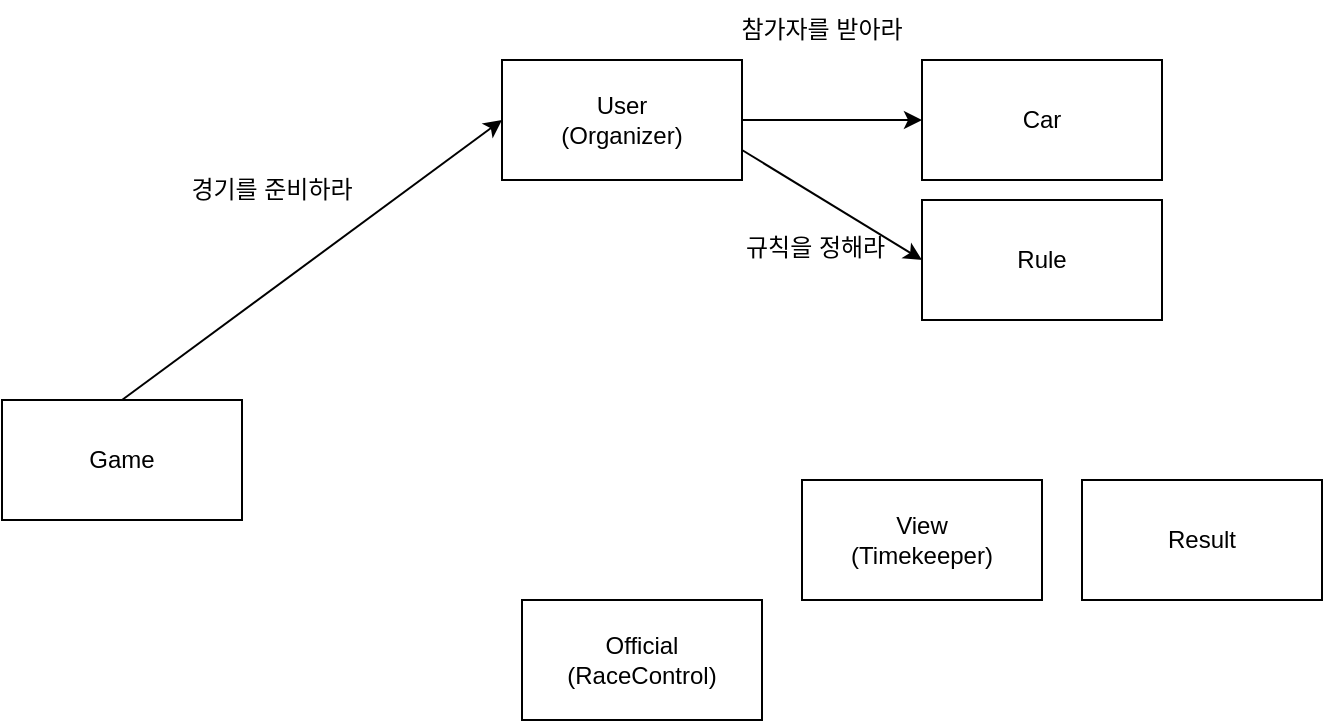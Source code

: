<mxfile version="22.1.7" type="github">
  <diagram name="페이지-1" id="kt-0oAe_-V_F-y4itiqc">
    <mxGraphModel dx="1024" dy="541" grid="1" gridSize="10" guides="1" tooltips="1" connect="1" arrows="1" fold="1" page="1" pageScale="1" pageWidth="827" pageHeight="1169" math="0" shadow="0">
      <root>
        <mxCell id="0" />
        <mxCell id="1" parent="0" />
        <mxCell id="ZdGZJfH25Wl6BX2V0NJI-1" value="Car" style="rounded=0;whiteSpace=wrap;html=1;" vertex="1" parent="1">
          <mxGeometry x="600" y="100" width="120" height="60" as="geometry" />
        </mxCell>
        <mxCell id="ZdGZJfH25Wl6BX2V0NJI-2" value="Result" style="rounded=0;whiteSpace=wrap;html=1;" vertex="1" parent="1">
          <mxGeometry x="680" y="310" width="120" height="60" as="geometry" />
        </mxCell>
        <mxCell id="ZdGZJfH25Wl6BX2V0NJI-3" value="View&lt;br&gt;(Timekeeper)" style="rounded=0;whiteSpace=wrap;html=1;" vertex="1" parent="1">
          <mxGeometry x="540" y="310" width="120" height="60" as="geometry" />
        </mxCell>
        <mxCell id="ZdGZJfH25Wl6BX2V0NJI-4" value="User&lt;br&gt;(Organizer)" style="rounded=0;whiteSpace=wrap;html=1;" vertex="1" parent="1">
          <mxGeometry x="390" y="100" width="120" height="60" as="geometry" />
        </mxCell>
        <mxCell id="ZdGZJfH25Wl6BX2V0NJI-5" value="Official&lt;br&gt;(RaceControl)" style="rounded=0;whiteSpace=wrap;html=1;" vertex="1" parent="1">
          <mxGeometry x="400" y="370" width="120" height="60" as="geometry" />
        </mxCell>
        <mxCell id="ZdGZJfH25Wl6BX2V0NJI-6" value="Game" style="rounded=0;whiteSpace=wrap;html=1;" vertex="1" parent="1">
          <mxGeometry x="140" y="270" width="120" height="60" as="geometry" />
        </mxCell>
        <mxCell id="ZdGZJfH25Wl6BX2V0NJI-7" value="" style="endArrow=classic;html=1;rounded=0;exitX=0.5;exitY=0;exitDx=0;exitDy=0;entryX=0;entryY=0.5;entryDx=0;entryDy=0;" edge="1" parent="1" source="ZdGZJfH25Wl6BX2V0NJI-6" target="ZdGZJfH25Wl6BX2V0NJI-4">
          <mxGeometry width="50" height="50" relative="1" as="geometry">
            <mxPoint x="390" y="420" as="sourcePoint" />
            <mxPoint x="440" y="370" as="targetPoint" />
          </mxGeometry>
        </mxCell>
        <mxCell id="ZdGZJfH25Wl6BX2V0NJI-9" value="Rule" style="rounded=0;whiteSpace=wrap;html=1;" vertex="1" parent="1">
          <mxGeometry x="600" y="170" width="120" height="60" as="geometry" />
        </mxCell>
        <mxCell id="ZdGZJfH25Wl6BX2V0NJI-10" value="경기를 준비하라" style="text;html=1;strokeColor=none;fillColor=none;align=center;verticalAlign=middle;whiteSpace=wrap;rounded=0;" vertex="1" parent="1">
          <mxGeometry x="230" y="150" width="90" height="30" as="geometry" />
        </mxCell>
        <mxCell id="ZdGZJfH25Wl6BX2V0NJI-12" value="" style="endArrow=classic;html=1;rounded=0;exitX=1;exitY=0.5;exitDx=0;exitDy=0;entryX=0;entryY=0.5;entryDx=0;entryDy=0;" edge="1" parent="1" source="ZdGZJfH25Wl6BX2V0NJI-4" target="ZdGZJfH25Wl6BX2V0NJI-1">
          <mxGeometry width="50" height="50" relative="1" as="geometry">
            <mxPoint x="410" y="310" as="sourcePoint" />
            <mxPoint x="460" y="260" as="targetPoint" />
          </mxGeometry>
        </mxCell>
        <mxCell id="ZdGZJfH25Wl6BX2V0NJI-13" value="참가자를 받아라" style="text;html=1;strokeColor=none;fillColor=none;align=center;verticalAlign=middle;whiteSpace=wrap;rounded=0;" vertex="1" parent="1">
          <mxGeometry x="500" y="70" width="100" height="30" as="geometry" />
        </mxCell>
        <mxCell id="ZdGZJfH25Wl6BX2V0NJI-14" value="&lt;div style=&quot;text-align: center;&quot;&gt;규칙을 정해라&lt;/div&gt;" style="text;whiteSpace=wrap;html=1;" vertex="1" parent="1">
          <mxGeometry x="510" y="180" width="80" height="30" as="geometry" />
        </mxCell>
        <mxCell id="ZdGZJfH25Wl6BX2V0NJI-15" value="" style="endArrow=classic;html=1;rounded=0;exitX=1;exitY=0.75;exitDx=0;exitDy=0;entryX=0;entryY=0.5;entryDx=0;entryDy=0;" edge="1" parent="1" source="ZdGZJfH25Wl6BX2V0NJI-4" target="ZdGZJfH25Wl6BX2V0NJI-9">
          <mxGeometry width="50" height="50" relative="1" as="geometry">
            <mxPoint x="520" y="140" as="sourcePoint" />
            <mxPoint x="590" y="180" as="targetPoint" />
          </mxGeometry>
        </mxCell>
      </root>
    </mxGraphModel>
  </diagram>
</mxfile>
